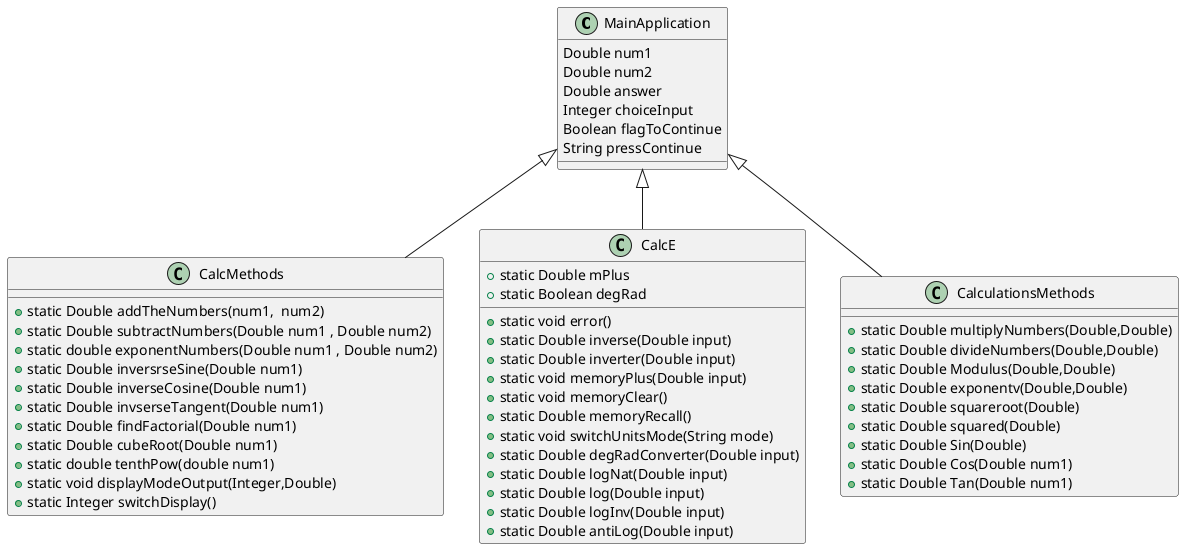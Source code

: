 @startuml
class MainApplication {
        Double num1
        Double num2
        Double answer
        Integer choiceInput
        Boolean flagToContinue
        String pressContinue
        }
 class CalcMethods extends MainApplication{
    +static Double addTheNumbers(num1,  num2)
    +static Double subtractNumbers(Double num1 , Double num2)
    +static double exponentNumbers(Double num1 , Double num2)
    +static Double inversrseSine(Double num1)
    +static Double inverseCosine(Double num1)
    +static Double invserseTangent(Double num1)
    +static Double findFactorial(Double num1)
    +static Double cubeRoot(Double num1)
    +static double tenthPow(double num1)
    +static void displayModeOutput(Integer,Double)
    +static Integer switchDisplay()
}
 class CalcE extends MainApplication{
    +static Double mPlus
    +static Boolean degRad
    +static void error()
    +static Double inverse(Double input)
    +static Double inverter(Double input)
    +static void memoryPlus(Double input)
    +static void memoryClear()
    +static Double memoryRecall()
    +static void switchUnitsMode(String mode)
    +static Double degRadConverter(Double input)
    +static Double logNat(Double input)
    +static Double log(Double input)
    +static Double logInv(Double input)
   +static Double antiLog(Double input)
}
     class CalculationsMethods extends MainApplication {
        +static Double multiplyNumbers(Double,Double)
        +static Double divideNumbers(Double,Double)
        +static Double Modulus(Double,Double)
        +static Double exponentv(Double,Double)
        +static Double squareroot(Double)
        +static Double squared(Double)
        +static Double Sin(Double)
        +static Double Cos(Double num1)
        +static Double Tan(Double num1)
}
@enduml